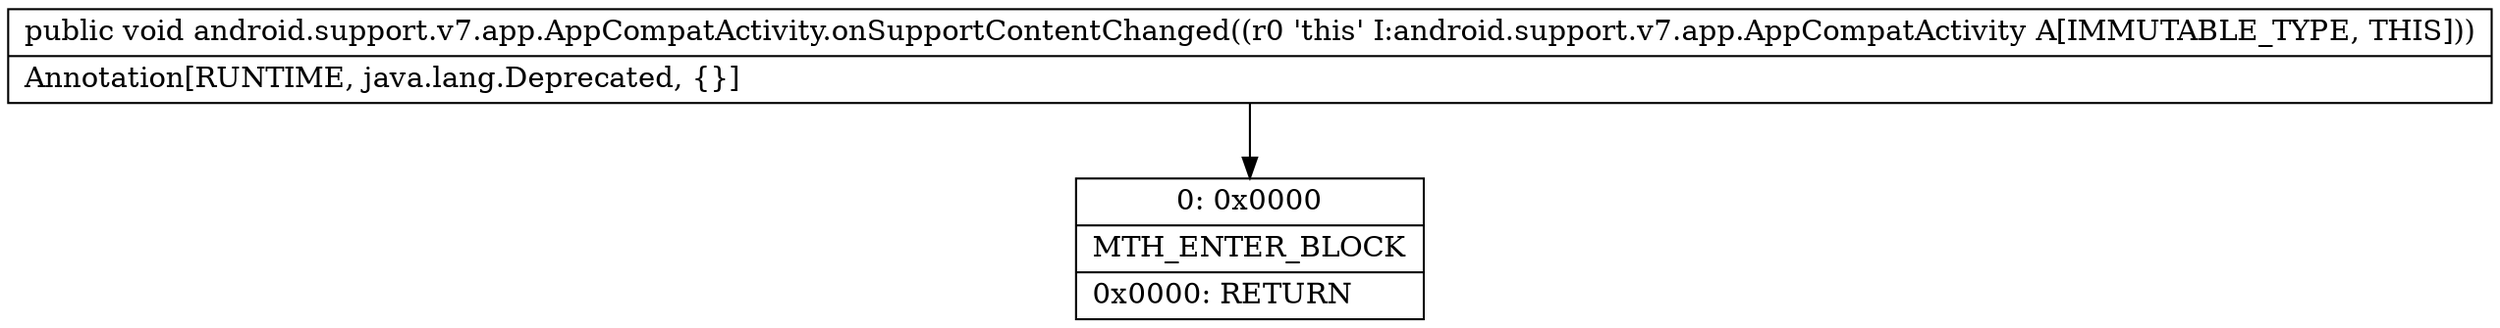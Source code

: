 digraph "CFG forandroid.support.v7.app.AppCompatActivity.onSupportContentChanged()V" {
Node_0 [shape=record,label="{0\:\ 0x0000|MTH_ENTER_BLOCK\l|0x0000: RETURN   \l}"];
MethodNode[shape=record,label="{public void android.support.v7.app.AppCompatActivity.onSupportContentChanged((r0 'this' I:android.support.v7.app.AppCompatActivity A[IMMUTABLE_TYPE, THIS]))  | Annotation[RUNTIME, java.lang.Deprecated, \{\}]\l}"];
MethodNode -> Node_0;
}

